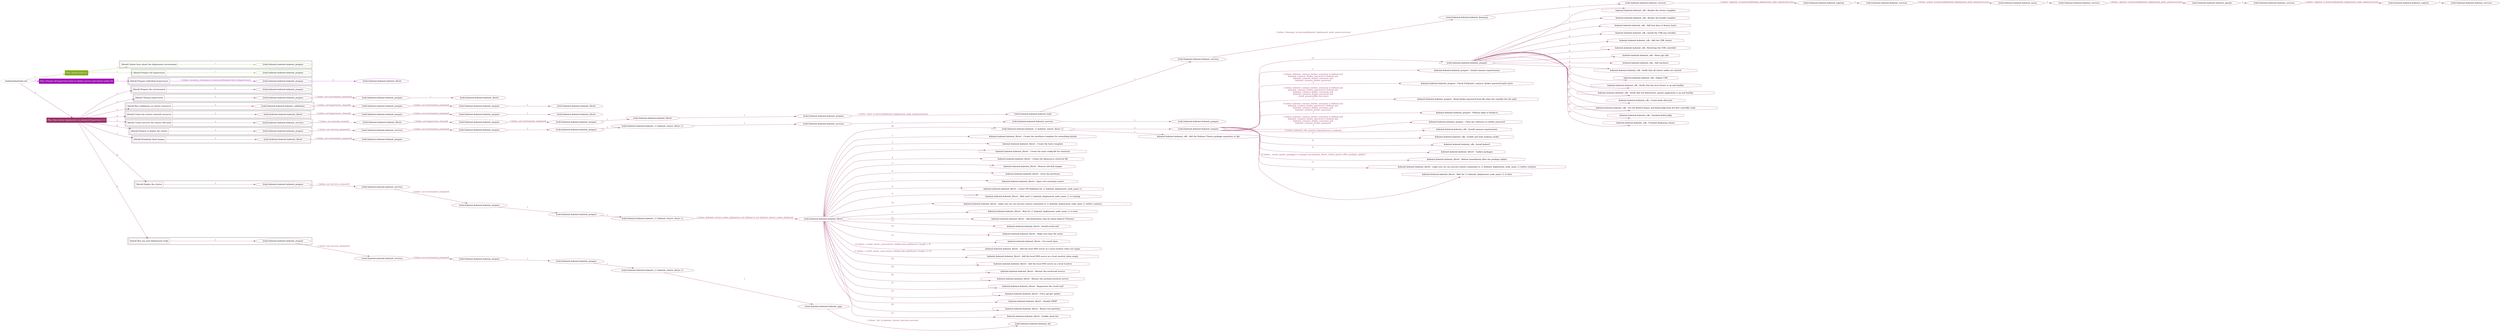 digraph {
	graph [concentrate=true ordering=in rankdir=LR ratio=fill]
	edge [esep=5 sep=10]
	"kubeinit/playbook.yml" [id=root_node style=dotted]
	play_b25c9485 [label="Play: Initial setup (1)" color="#85ac20" fontcolor="#ffffff" id=play_b25c9485 shape=box style=filled tooltip=localhost]
	"kubeinit/playbook.yml" -> play_b25c9485 [label="1 " color="#85ac20" fontcolor="#85ac20" id=edge_ff2a7186 labeltooltip="1 " tooltip="1 "]
	subgraph "kubeinit.kubeinit.kubeinit_prepare" {
		role_dcd2b68c [label="[role] kubeinit.kubeinit.kubeinit_prepare" color="#85ac20" id=role_dcd2b68c tooltip="kubeinit.kubeinit.kubeinit_prepare"]
	}
	subgraph "kubeinit.kubeinit.kubeinit_prepare" {
		role_094b8656 [label="[role] kubeinit.kubeinit.kubeinit_prepare" color="#85ac20" id=role_094b8656 tooltip="kubeinit.kubeinit.kubeinit_prepare"]
	}
	subgraph "Play: Initial setup (1)" {
		play_b25c9485 -> block_88b77d2e [label=1 color="#85ac20" fontcolor="#85ac20" id=edge_0ea52857 labeltooltip=1 tooltip=1]
		subgraph cluster_block_88b77d2e {
			block_88b77d2e [label="[block] Gather facts about the deployment environment" color="#85ac20" id=block_88b77d2e labeltooltip="Gather facts about the deployment environment" shape=box tooltip="Gather facts about the deployment environment"]
			block_88b77d2e -> role_dcd2b68c [label="1 " color="#85ac20" fontcolor="#85ac20" id=edge_5f4b9ce4 labeltooltip="1 " tooltip="1 "]
		}
		play_b25c9485 -> block_d7ea547a [label=2 color="#85ac20" fontcolor="#85ac20" id=edge_e5426ae3 labeltooltip=2 tooltip=2]
		subgraph cluster_block_d7ea547a {
			block_d7ea547a [label="[block] Prepare the hypervisors" color="#85ac20" id=block_d7ea547a labeltooltip="Prepare the hypervisors" shape=box tooltip="Prepare the hypervisors"]
			block_d7ea547a -> role_094b8656 [label="1 " color="#85ac20" fontcolor="#85ac20" id=edge_27a268e5 labeltooltip="1 " tooltip="1 "]
		}
	}
	play_5b873808 [label="Play: Prepare all hypervisor hosts to deploy service and cluster nodes (0)" color="#a313b9" fontcolor="#ffffff" id=play_5b873808 shape=box style=filled tooltip="Play: Prepare all hypervisor hosts to deploy service and cluster nodes (0)"]
	"kubeinit/playbook.yml" -> play_5b873808 [label="2 " color="#a313b9" fontcolor="#a313b9" id=edge_c2c894e9 labeltooltip="2 " tooltip="2 "]
	subgraph "kubeinit.kubeinit.kubeinit_libvirt" {
		role_e0eb4cbf [label="[role] kubeinit.kubeinit.kubeinit_libvirt" color="#a313b9" id=role_e0eb4cbf tooltip="kubeinit.kubeinit.kubeinit_libvirt"]
	}
	subgraph "kubeinit.kubeinit.kubeinit_prepare" {
		role_86e99445 [label="[role] kubeinit.kubeinit.kubeinit_prepare" color="#a313b9" id=role_86e99445 tooltip="kubeinit.kubeinit.kubeinit_prepare"]
		role_86e99445 -> role_e0eb4cbf [label="1 " color="#a313b9" fontcolor="#a313b9" id=edge_34e2cf4e labeltooltip="1 " tooltip="1 "]
	}
	subgraph "Play: Prepare all hypervisor hosts to deploy service and cluster nodes (0)" {
		play_5b873808 -> block_76b6927c [label=1 color="#a313b9" fontcolor="#a313b9" id=edge_52121e01 labeltooltip=1 tooltip=1]
		subgraph cluster_block_76b6927c {
			block_76b6927c [label="[block] Prepare individual hypervisors" color="#a313b9" id=block_76b6927c labeltooltip="Prepare individual hypervisors" shape=box tooltip="Prepare individual hypervisors"]
			block_76b6927c -> role_86e99445 [label="1 [when: inventory_hostname in hostvars['kubeinit-facts'].hypervisors]" color="#a313b9" fontcolor="#a313b9" id=edge_5db02bb6 labeltooltip="1 [when: inventory_hostname in hostvars['kubeinit-facts'].hypervisors]" tooltip="1 [when: inventory_hostname in hostvars['kubeinit-facts'].hypervisors]"]
		}
	}
	play_79617a14 [label="Play: Run cluster deployment on prepared hypervisors (1)" color="#9b3168" fontcolor="#ffffff" id=play_79617a14 shape=box style=filled tooltip=localhost]
	"kubeinit/playbook.yml" -> play_79617a14 [label="3 " color="#9b3168" fontcolor="#9b3168" id=edge_33d5cda5 labeltooltip="3 " tooltip="3 "]
	subgraph "kubeinit.kubeinit.kubeinit_prepare" {
		role_25226d7e [label="[role] kubeinit.kubeinit.kubeinit_prepare" color="#9b3168" id=role_25226d7e tooltip="kubeinit.kubeinit.kubeinit_prepare"]
	}
	subgraph "kubeinit.kubeinit.kubeinit_libvirt" {
		role_b98ce8a0 [label="[role] kubeinit.kubeinit.kubeinit_libvirt" color="#9b3168" id=role_b98ce8a0 tooltip="kubeinit.kubeinit.kubeinit_libvirt"]
	}
	subgraph "kubeinit.kubeinit.kubeinit_prepare" {
		role_8c519886 [label="[role] kubeinit.kubeinit.kubeinit_prepare" color="#9b3168" id=role_8c519886 tooltip="kubeinit.kubeinit.kubeinit_prepare"]
		role_8c519886 -> role_b98ce8a0 [label="1 " color="#9b3168" fontcolor="#9b3168" id=edge_29b666f0 labeltooltip="1 " tooltip="1 "]
	}
	subgraph "kubeinit.kubeinit.kubeinit_prepare" {
		role_da635a8b [label="[role] kubeinit.kubeinit.kubeinit_prepare" color="#9b3168" id=role_da635a8b tooltip="kubeinit.kubeinit.kubeinit_prepare"]
		role_da635a8b -> role_8c519886 [label="1 [when: not environment_prepared]" color="#9b3168" fontcolor="#9b3168" id=edge_09487176 labeltooltip="1 [when: not environment_prepared]" tooltip="1 [when: not environment_prepared]"]
	}
	subgraph "kubeinit.kubeinit.kubeinit_libvirt" {
		role_d4a6ad09 [label="[role] kubeinit.kubeinit.kubeinit_libvirt" color="#9b3168" id=role_d4a6ad09 tooltip="kubeinit.kubeinit.kubeinit_libvirt"]
	}
	subgraph "kubeinit.kubeinit.kubeinit_prepare" {
		role_92a73874 [label="[role] kubeinit.kubeinit.kubeinit_prepare" color="#9b3168" id=role_92a73874 tooltip="kubeinit.kubeinit.kubeinit_prepare"]
		role_92a73874 -> role_d4a6ad09 [label="1 " color="#9b3168" fontcolor="#9b3168" id=edge_8710f9bf labeltooltip="1 " tooltip="1 "]
	}
	subgraph "kubeinit.kubeinit.kubeinit_prepare" {
		role_4e036f68 [label="[role] kubeinit.kubeinit.kubeinit_prepare" color="#9b3168" id=role_4e036f68 tooltip="kubeinit.kubeinit.kubeinit_prepare"]
		role_4e036f68 -> role_92a73874 [label="1 [when: not environment_prepared]" color="#9b3168" fontcolor="#9b3168" id=edge_c7ce2532 labeltooltip="1 [when: not environment_prepared]" tooltip="1 [when: not environment_prepared]"]
	}
	subgraph "kubeinit.kubeinit.kubeinit_validations" {
		role_94f151f6 [label="[role] kubeinit.kubeinit.kubeinit_validations" color="#9b3168" id=role_94f151f6 tooltip="kubeinit.kubeinit.kubeinit_validations"]
		role_94f151f6 -> role_4e036f68 [label="1 [when: not hypervisors_cleaned]" color="#9b3168" fontcolor="#9b3168" id=edge_70b2ee3f labeltooltip="1 [when: not hypervisors_cleaned]" tooltip="1 [when: not hypervisors_cleaned]"]
	}
	subgraph "kubeinit.kubeinit.kubeinit_libvirt" {
		role_c5df19fe [label="[role] kubeinit.kubeinit.kubeinit_libvirt" color="#9b3168" id=role_c5df19fe tooltip="kubeinit.kubeinit.kubeinit_libvirt"]
	}
	subgraph "kubeinit.kubeinit.kubeinit_prepare" {
		role_2f93df79 [label="[role] kubeinit.kubeinit.kubeinit_prepare" color="#9b3168" id=role_2f93df79 tooltip="kubeinit.kubeinit.kubeinit_prepare"]
		role_2f93df79 -> role_c5df19fe [label="1 " color="#9b3168" fontcolor="#9b3168" id=edge_9aea3e58 labeltooltip="1 " tooltip="1 "]
	}
	subgraph "kubeinit.kubeinit.kubeinit_prepare" {
		role_a202efe6 [label="[role] kubeinit.kubeinit.kubeinit_prepare" color="#9b3168" id=role_a202efe6 tooltip="kubeinit.kubeinit.kubeinit_prepare"]
		role_a202efe6 -> role_2f93df79 [label="1 [when: not environment_prepared]" color="#9b3168" fontcolor="#9b3168" id=edge_6bbbeed7 labeltooltip="1 [when: not environment_prepared]" tooltip="1 [when: not environment_prepared]"]
	}
	subgraph "kubeinit.kubeinit.kubeinit_libvirt" {
		role_bafb950f [label="[role] kubeinit.kubeinit.kubeinit_libvirt" color="#9b3168" id=role_bafb950f tooltip="kubeinit.kubeinit.kubeinit_libvirt"]
		role_bafb950f -> role_a202efe6 [label="1 [when: not hypervisors_cleaned]" color="#9b3168" fontcolor="#9b3168" id=edge_f040c848 labeltooltip="1 [when: not hypervisors_cleaned]" tooltip="1 [when: not hypervisors_cleaned]"]
	}
	subgraph "kubeinit.kubeinit.kubeinit_services" {
		role_55e4adcd [label="[role] kubeinit.kubeinit.kubeinit_services" color="#9b3168" id=role_55e4adcd tooltip="kubeinit.kubeinit.kubeinit_services"]
	}
	subgraph "kubeinit.kubeinit.kubeinit_registry" {
		role_f9c28234 [label="[role] kubeinit.kubeinit.kubeinit_registry" color="#9b3168" id=role_f9c28234 tooltip="kubeinit.kubeinit.kubeinit_registry"]
		role_f9c28234 -> role_55e4adcd [label="1 " color="#9b3168" fontcolor="#9b3168" id=edge_b1fb27df labeltooltip="1 " tooltip="1 "]
	}
	subgraph "kubeinit.kubeinit.kubeinit_services" {
		role_d72eeece [label="[role] kubeinit.kubeinit.kubeinit_services" color="#9b3168" id=role_d72eeece tooltip="kubeinit.kubeinit.kubeinit_services"]
		role_d72eeece -> role_f9c28234 [label="1 [when: 'registry' in hostvars[kubeinit_deployment_node_name].services]" color="#9b3168" fontcolor="#9b3168" id=edge_8dcfc90d labeltooltip="1 [when: 'registry' in hostvars[kubeinit_deployment_node_name].services]" tooltip="1 [when: 'registry' in hostvars[kubeinit_deployment_node_name].services]"]
	}
	subgraph "kubeinit.kubeinit.kubeinit_apache" {
		role_c6400868 [label="[role] kubeinit.kubeinit.kubeinit_apache" color="#9b3168" id=role_c6400868 tooltip="kubeinit.kubeinit.kubeinit_apache"]
		role_c6400868 -> role_d72eeece [label="1 " color="#9b3168" fontcolor="#9b3168" id=edge_7f7d6218 labeltooltip="1 " tooltip="1 "]
	}
	subgraph "kubeinit.kubeinit.kubeinit_services" {
		role_38d4ff11 [label="[role] kubeinit.kubeinit.kubeinit_services" color="#9b3168" id=role_38d4ff11 tooltip="kubeinit.kubeinit.kubeinit_services"]
		role_38d4ff11 -> role_c6400868 [label="1 [when: 'apache' in hostvars[kubeinit_deployment_node_name].services]" color="#9b3168" fontcolor="#9b3168" id=edge_788fc399 labeltooltip="1 [when: 'apache' in hostvars[kubeinit_deployment_node_name].services]" tooltip="1 [when: 'apache' in hostvars[kubeinit_deployment_node_name].services]"]
	}
	subgraph "kubeinit.kubeinit.kubeinit_nexus" {
		role_522aa3a9 [label="[role] kubeinit.kubeinit.kubeinit_nexus" color="#9b3168" id=role_522aa3a9 tooltip="kubeinit.kubeinit.kubeinit_nexus"]
		role_522aa3a9 -> role_38d4ff11 [label="1 " color="#9b3168" fontcolor="#9b3168" id=edge_ae2ddcc4 labeltooltip="1 " tooltip="1 "]
	}
	subgraph "kubeinit.kubeinit.kubeinit_services" {
		role_9776b84b [label="[role] kubeinit.kubeinit.kubeinit_services" color="#9b3168" id=role_9776b84b tooltip="kubeinit.kubeinit.kubeinit_services"]
		role_9776b84b -> role_522aa3a9 [label="1 [when: 'nexus' in hostvars[kubeinit_deployment_node_name].services]" color="#9b3168" fontcolor="#9b3168" id=edge_577aadd0 labeltooltip="1 [when: 'nexus' in hostvars[kubeinit_deployment_node_name].services]" tooltip="1 [when: 'nexus' in hostvars[kubeinit_deployment_node_name].services]"]
	}
	subgraph "kubeinit.kubeinit.kubeinit_haproxy" {
		role_f0e50b76 [label="[role] kubeinit.kubeinit.kubeinit_haproxy" color="#9b3168" id=role_f0e50b76 tooltip="kubeinit.kubeinit.kubeinit_haproxy"]
		role_f0e50b76 -> role_9776b84b [label="1 " color="#9b3168" fontcolor="#9b3168" id=edge_6532d75b labeltooltip="1 " tooltip="1 "]
	}
	subgraph "kubeinit.kubeinit.kubeinit_services" {
		role_e40167b9 [label="[role] kubeinit.kubeinit.kubeinit_services" color="#9b3168" id=role_e40167b9 tooltip="kubeinit.kubeinit.kubeinit_services"]
		role_e40167b9 -> role_f0e50b76 [label="1 [when: 'haproxy' in hostvars[kubeinit_deployment_node_name].services]" color="#9b3168" fontcolor="#9b3168" id=edge_f851d614 labeltooltip="1 [when: 'haproxy' in hostvars[kubeinit_deployment_node_name].services]" tooltip="1 [when: 'haproxy' in hostvars[kubeinit_deployment_node_name].services]"]
	}
	subgraph "kubeinit.kubeinit.kubeinit_dnsmasq" {
		role_ecac651d [label="[role] kubeinit.kubeinit.kubeinit_dnsmasq" color="#9b3168" id=role_ecac651d tooltip="kubeinit.kubeinit.kubeinit_dnsmasq"]
		role_ecac651d -> role_e40167b9 [label="1 " color="#9b3168" fontcolor="#9b3168" id=edge_39974f8b labeltooltip="1 " tooltip="1 "]
	}
	subgraph "kubeinit.kubeinit.kubeinit_services" {
		role_3bcb4c72 [label="[role] kubeinit.kubeinit.kubeinit_services" color="#9b3168" id=role_3bcb4c72 tooltip="kubeinit.kubeinit.kubeinit_services"]
		role_3bcb4c72 -> role_ecac651d [label="1 [when: 'dnsmasq' in hostvars[kubeinit_deployment_node_name].services]" color="#9b3168" fontcolor="#9b3168" id=edge_def48219 labeltooltip="1 [when: 'dnsmasq' in hostvars[kubeinit_deployment_node_name].services]" tooltip="1 [when: 'dnsmasq' in hostvars[kubeinit_deployment_node_name].services]"]
	}
	subgraph "kubeinit.kubeinit.kubeinit_bind" {
		role_f2dc8ab4 [label="[role] kubeinit.kubeinit.kubeinit_bind" color="#9b3168" id=role_f2dc8ab4 tooltip="kubeinit.kubeinit.kubeinit_bind"]
		role_f2dc8ab4 -> role_3bcb4c72 [label="1 " color="#9b3168" fontcolor="#9b3168" id=edge_fb7e7704 labeltooltip="1 " tooltip="1 "]
	}
	subgraph "kubeinit.kubeinit.kubeinit_prepare" {
		role_4d5af57c [label="[role] kubeinit.kubeinit.kubeinit_prepare" color="#9b3168" id=role_4d5af57c tooltip="kubeinit.kubeinit.kubeinit_prepare"]
		role_4d5af57c -> role_f2dc8ab4 [label="1 [when: 'bind' in hostvars[kubeinit_deployment_node_name].services]" color="#9b3168" fontcolor="#9b3168" id=edge_40efcf56 labeltooltip="1 [when: 'bind' in hostvars[kubeinit_deployment_node_name].services]" tooltip="1 [when: 'bind' in hostvars[kubeinit_deployment_node_name].services]"]
	}
	subgraph "kubeinit.kubeinit.kubeinit_libvirt" {
		role_12c90aff [label="[role] kubeinit.kubeinit.kubeinit_libvirt" color="#9b3168" id=role_12c90aff tooltip="kubeinit.kubeinit.kubeinit_libvirt"]
		role_12c90aff -> role_4d5af57c [label="1 " color="#9b3168" fontcolor="#9b3168" id=edge_03547cad labeltooltip="1 " tooltip="1 "]
	}
	subgraph "kubeinit.kubeinit.kubeinit_prepare" {
		role_6190fdb9 [label="[role] kubeinit.kubeinit.kubeinit_prepare" color="#9b3168" id=role_6190fdb9 tooltip="kubeinit.kubeinit.kubeinit_prepare"]
		role_6190fdb9 -> role_12c90aff [label="1 " color="#9b3168" fontcolor="#9b3168" id=edge_35737d06 labeltooltip="1 " tooltip="1 "]
	}
	subgraph "kubeinit.kubeinit.kubeinit_prepare" {
		role_e21de248 [label="[role] kubeinit.kubeinit.kubeinit_prepare" color="#9b3168" id=role_e21de248 tooltip="kubeinit.kubeinit.kubeinit_prepare"]
		role_e21de248 -> role_6190fdb9 [label="1 [when: not environment_prepared]" color="#9b3168" fontcolor="#9b3168" id=edge_cdc10fba labeltooltip="1 [when: not environment_prepared]" tooltip="1 [when: not environment_prepared]"]
	}
	subgraph "kubeinit.kubeinit.kubeinit_libvirt" {
		role_fe32bbb4 [label="[role] kubeinit.kubeinit.kubeinit_libvirt" color="#9b3168" id=role_fe32bbb4 tooltip="kubeinit.kubeinit.kubeinit_libvirt"]
		role_fe32bbb4 -> role_e21de248 [label="1 [when: not hypervisors_cleaned]" color="#9b3168" fontcolor="#9b3168" id=edge_a54ca1c5 labeltooltip="1 [when: not hypervisors_cleaned]" tooltip="1 [when: not hypervisors_cleaned]"]
	}
	subgraph "kubeinit.kubeinit.kubeinit_services" {
		role_c06818c5 [label="[role] kubeinit.kubeinit.kubeinit_services" color="#9b3168" id=role_c06818c5 tooltip="kubeinit.kubeinit.kubeinit_services"]
		role_c06818c5 -> role_fe32bbb4 [label="1 [when: not network_created]" color="#9b3168" fontcolor="#9b3168" id=edge_53a8d084 labeltooltip="1 [when: not network_created]" tooltip="1 [when: not network_created]"]
	}
	subgraph "kubeinit.kubeinit.kubeinit_prepare" {
		role_76257b72 [label="[role] kubeinit.kubeinit.kubeinit_prepare" color="#9b3168" id=role_76257b72 tooltip="kubeinit.kubeinit.kubeinit_prepare"]
	}
	subgraph "kubeinit.kubeinit.kubeinit_services" {
		role_f917bfc0 [label="[role] kubeinit.kubeinit.kubeinit_services" color="#9b3168" id=role_f917bfc0 tooltip="kubeinit.kubeinit.kubeinit_services"]
		role_f917bfc0 -> role_76257b72 [label="1 " color="#9b3168" fontcolor="#9b3168" id=edge_d4ab2a69 labeltooltip="1 " tooltip="1 "]
	}
	subgraph "kubeinit.kubeinit.kubeinit_services" {
		role_f461e7e5 [label="[role] kubeinit.kubeinit.kubeinit_services" color="#9b3168" id=role_f461e7e5 tooltip="kubeinit.kubeinit.kubeinit_services"]
		role_f461e7e5 -> role_f917bfc0 [label="1 " color="#9b3168" fontcolor="#9b3168" id=edge_e95e1ede labeltooltip="1 " tooltip="1 "]
	}
	subgraph "kubeinit.kubeinit.kubeinit_{{ kubeinit_cluster_distro }}" {
		role_3975f55e [label="[role] kubeinit.kubeinit.kubeinit_{{ kubeinit_cluster_distro }}" color="#9b3168" id=role_3975f55e tooltip="kubeinit.kubeinit.kubeinit_{{ kubeinit_cluster_distro }}"]
		role_3975f55e -> role_f461e7e5 [label="1 " color="#9b3168" fontcolor="#9b3168" id=edge_adc7d684 labeltooltip="1 " tooltip="1 "]
	}
	subgraph "kubeinit.kubeinit.kubeinit_prepare" {
		role_cd5dcc84 [label="[role] kubeinit.kubeinit.kubeinit_prepare" color="#9b3168" id=role_cd5dcc84 tooltip="kubeinit.kubeinit.kubeinit_prepare"]
		role_cd5dcc84 -> role_3975f55e [label="1 " color="#9b3168" fontcolor="#9b3168" id=edge_0bb7c5e0 labeltooltip="1 " tooltip="1 "]
	}
	subgraph "kubeinit.kubeinit.kubeinit_prepare" {
		role_5334bf24 [label="[role] kubeinit.kubeinit.kubeinit_prepare" color="#9b3168" id=role_5334bf24 tooltip="kubeinit.kubeinit.kubeinit_prepare"]
		role_5334bf24 -> role_cd5dcc84 [label="1 " color="#9b3168" fontcolor="#9b3168" id=edge_f107874d labeltooltip="1 " tooltip="1 "]
	}
	subgraph "kubeinit.kubeinit.kubeinit_services" {
		role_3027a6b6 [label="[role] kubeinit.kubeinit.kubeinit_services" color="#9b3168" id=role_3027a6b6 tooltip="kubeinit.kubeinit.kubeinit_services"]
		role_3027a6b6 -> role_5334bf24 [label="1 [when: not environment_prepared]" color="#9b3168" fontcolor="#9b3168" id=edge_9814feb8 labeltooltip="1 [when: not environment_prepared]" tooltip="1 [when: not environment_prepared]"]
	}
	subgraph "kubeinit.kubeinit.kubeinit_prepare" {
		role_260801de [label="[role] kubeinit.kubeinit.kubeinit_prepare" color="#9b3168" id=role_260801de tooltip="kubeinit.kubeinit.kubeinit_prepare"]
		role_260801de -> role_3027a6b6 [label="1 [when: not services_prepared]" color="#9b3168" fontcolor="#9b3168" id=edge_d67f1f94 labeltooltip="1 [when: not services_prepared]" tooltip="1 [when: not services_prepared]"]
	}
	subgraph "kubeinit.kubeinit.kubeinit_prepare" {
		role_2eec23ed [label="[role] kubeinit.kubeinit.kubeinit_prepare" color="#9b3168" id=role_2eec23ed tooltip="kubeinit.kubeinit.kubeinit_prepare"]
	}
	subgraph "kubeinit.kubeinit.kubeinit_libvirt" {
		role_fb01abfd [label="[role] kubeinit.kubeinit.kubeinit_libvirt" color="#9b3168" id=role_fb01abfd tooltip="kubeinit.kubeinit.kubeinit_libvirt"]
		role_fb01abfd -> role_2eec23ed [label="1 [when: not environment_prepared]" color="#9b3168" fontcolor="#9b3168" id=edge_2c9f589b labeltooltip="1 [when: not environment_prepared]" tooltip="1 [when: not environment_prepared]"]
	}
	subgraph "kubeinit.kubeinit.kubeinit_prepare" {
		role_17acd119 [label="[role] kubeinit.kubeinit.kubeinit_prepare" color="#9b3168" id=role_17acd119 tooltip="kubeinit.kubeinit.kubeinit_prepare"]
		task_334db7db [label="kubeinit.kubeinit.kubeinit_cdk : Render the cluster template" color="#9b3168" id=task_334db7db shape=octagon tooltip="kubeinit.kubeinit.kubeinit_cdk : Render the cluster template"]
		role_17acd119 -> task_334db7db [label="1 " color="#9b3168" fontcolor="#9b3168" id=edge_98a86412 labeltooltip="1 " tooltip="1 "]
		task_c00448fe [label="kubeinit.kubeinit.kubeinit_cdk : Render the bundle template" color="#9b3168" id=task_c00448fe shape=octagon tooltip="kubeinit.kubeinit.kubeinit_cdk : Render the bundle template"]
		role_17acd119 -> task_c00448fe [label="2 " color="#9b3168" fontcolor="#9b3168" id=edge_3baf9944 labeltooltip="2 " tooltip="2 "]
		task_e12a19e1 [label="kubeinit.kubeinit.kubeinit_cdk : Add host keys to known_hosts" color="#9b3168" id=task_e12a19e1 shape=octagon tooltip="kubeinit.kubeinit.kubeinit_cdk : Add host keys to known_hosts"]
		role_17acd119 -> task_e12a19e1 [label="3 " color="#9b3168" fontcolor="#9b3168" id=edge_c3f0bced labeltooltip="3 " tooltip="3 "]
		task_126fe3be [label="kubeinit.kubeinit.kubeinit_cdk : Install the CDK juju installer" color="#9b3168" id=task_126fe3be shape=octagon tooltip="kubeinit.kubeinit.kubeinit_cdk : Install the CDK juju installer"]
		role_17acd119 -> task_126fe3be [label="4 " color="#9b3168" fontcolor="#9b3168" id=edge_1c772b53 labeltooltip="4 " tooltip="4 "]
		task_6165bd81 [label="kubeinit.kubeinit.kubeinit_cdk : Add the CDK cluster" color="#9b3168" id=task_6165bd81 shape=octagon tooltip="kubeinit.kubeinit.kubeinit_cdk : Add the CDK cluster"]
		role_17acd119 -> task_6165bd81 [label="5 " color="#9b3168" fontcolor="#9b3168" id=edge_f9d2f93a labeltooltip="5 " tooltip="5 "]
		task_f086fa7c [label="kubeinit.kubeinit.kubeinit_cdk : Bootstrap the CDK controller" color="#9b3168" id=task_f086fa7c shape=octagon tooltip="kubeinit.kubeinit.kubeinit_cdk : Bootstrap the CDK controller"]
		role_17acd119 -> task_f086fa7c [label="6 " color="#9b3168" fontcolor="#9b3168" id=edge_e6a8bf36 labeltooltip="6 " tooltip="6 "]
		task_76f7b49a [label="kubeinit.kubeinit.kubeinit_cdk : Show juju info" color="#9b3168" id=task_76f7b49a shape=octagon tooltip="kubeinit.kubeinit.kubeinit_cdk : Show juju info"]
		role_17acd119 -> task_76f7b49a [label="7 " color="#9b3168" fontcolor="#9b3168" id=edge_464727e6 labeltooltip="7 " tooltip="7 "]
		task_ca9d3c95 [label="kubeinit.kubeinit.kubeinit_cdk : Add machines" color="#9b3168" id=task_ca9d3c95 shape=octagon tooltip="kubeinit.kubeinit.kubeinit_cdk : Add machines"]
		role_17acd119 -> task_ca9d3c95 [label="8 " color="#9b3168" fontcolor="#9b3168" id=edge_7241c969 labeltooltip="8 " tooltip="8 "]
		task_8a279bfc [label="kubeinit.kubeinit.kubeinit_cdk : Verify that all cluster nodes are started" color="#9b3168" id=task_8a279bfc shape=octagon tooltip="kubeinit.kubeinit.kubeinit_cdk : Verify that all cluster nodes are started"]
		role_17acd119 -> task_8a279bfc [label="9 " color="#9b3168" fontcolor="#9b3168" id=edge_13ff90c4 labeltooltip="9 " tooltip="9 "]
		task_53bd4c93 [label="kubeinit.kubeinit.kubeinit_cdk : Deploy CDK" color="#9b3168" id=task_53bd4c93 shape=octagon tooltip="kubeinit.kubeinit.kubeinit_cdk : Deploy CDK"]
		role_17acd119 -> task_53bd4c93 [label="10 " color="#9b3168" fontcolor="#9b3168" id=edge_aa757653 labeltooltip="10 " tooltip="10 "]
		task_1d2e1fa3 [label="kubeinit.kubeinit.kubeinit_cdk : Verify that the etcd cluster is up and healthy" color="#9b3168" id=task_1d2e1fa3 shape=octagon tooltip="kubeinit.kubeinit.kubeinit_cdk : Verify that the etcd cluster is up and healthy"]
		role_17acd119 -> task_1d2e1fa3 [label="11 " color="#9b3168" fontcolor="#9b3168" id=edge_ebf69296 labeltooltip="11 " tooltip="11 "]
		task_c93da701 [label="kubeinit.kubeinit.kubeinit_cdk : Verify that the kubernetes_master application is up and healthy" color="#9b3168" id=task_c93da701 shape=octagon tooltip="kubeinit.kubeinit.kubeinit_cdk : Verify that the kubernetes_master application is up and healthy"]
		role_17acd119 -> task_c93da701 [label="12 " color="#9b3168" fontcolor="#9b3168" id=edge_da6291d5 labeltooltip="12 " tooltip="12 "]
		task_3a6910c6 [label="kubeinit.kubeinit.kubeinit_cdk : Create kube directory" color="#9b3168" id=task_3a6910c6 shape=octagon tooltip="kubeinit.kubeinit.kubeinit_cdk : Create kube directory"]
		role_17acd119 -> task_3a6910c6 [label="13 " color="#9b3168" fontcolor="#9b3168" id=edge_83b3e07a labeltooltip="13 " tooltip="13 "]
		task_13488680 [label="kubeinit.kubeinit.kubeinit_cdk : Get the kubectl binary and kubeconfig from the first controller node" color="#9b3168" id=task_13488680 shape=octagon tooltip="kubeinit.kubeinit.kubeinit_cdk : Get the kubectl binary and kubeconfig from the first controller node"]
		role_17acd119 -> task_13488680 [label="14 " color="#9b3168" fontcolor="#9b3168" id=edge_e2d17b6d labeltooltip="14 " tooltip="14 "]
		task_56f5419d [label="kubeinit.kubeinit.kubeinit_cdk : Autoload kubeconfig" color="#9b3168" id=task_56f5419d shape=octagon tooltip="kubeinit.kubeinit.kubeinit_cdk : Autoload kubeconfig"]
		role_17acd119 -> task_56f5419d [label="15 " color="#9b3168" fontcolor="#9b3168" id=edge_60855df0 labeltooltip="15 " tooltip="15 "]
		task_c9f8f500 [label="kubeinit.kubeinit.kubeinit_cdk : Finished deploying cluster" color="#9b3168" id=task_c9f8f500 shape=octagon tooltip="kubeinit.kubeinit.kubeinit_cdk : Finished deploying cluster"]
		role_17acd119 -> task_c9f8f500 [label="16 " color="#9b3168" fontcolor="#9b3168" id=edge_fd084241 labeltooltip="16 " tooltip="16 "]
	}
	subgraph "kubeinit.kubeinit.kubeinit_prepare" {
		role_db9e6666 [label="[role] kubeinit.kubeinit.kubeinit_prepare" color="#9b3168" id=role_db9e6666 tooltip="kubeinit.kubeinit.kubeinit_prepare"]
		task_6950261c [label="kubeinit.kubeinit.kubeinit_prepare : Install common requirements" color="#9b3168" id=task_6950261c shape=octagon tooltip="kubeinit.kubeinit.kubeinit_prepare : Install common requirements"]
		role_db9e6666 -> task_6950261c [label="1 " color="#9b3168" fontcolor="#9b3168" id=edge_096efe37 labeltooltip="1 " tooltip="1 "]
		task_d6c13722 [label="kubeinit.kubeinit.kubeinit_prepare : Check if kubeinit_common_docker_password path exists" color="#9b3168" id=task_d6c13722 shape=octagon tooltip="kubeinit.kubeinit.kubeinit_prepare : Check if kubeinit_common_docker_password path exists"]
		role_db9e6666 -> task_d6c13722 [label="2 [when: kubeinit_common_docker_username is defined and
kubeinit_common_docker_password is defined and
kubeinit_common_docker_username and
kubeinit_common_docker_password
]" color="#9b3168" fontcolor="#9b3168" id=edge_8914217c labeltooltip="2 [when: kubeinit_common_docker_username is defined and
kubeinit_common_docker_password is defined and
kubeinit_common_docker_username and
kubeinit_common_docker_password
]" tooltip="2 [when: kubeinit_common_docker_username is defined and
kubeinit_common_docker_password is defined and
kubeinit_common_docker_username and
kubeinit_common_docker_password
]"]
		task_0d9685bc [label="kubeinit.kubeinit.kubeinit_prepare : Read docker password from file when the variable has the path" color="#9b3168" id=task_0d9685bc shape=octagon tooltip="kubeinit.kubeinit.kubeinit_prepare : Read docker password from file when the variable has the path"]
		role_db9e6666 -> task_0d9685bc [label="3 [when: kubeinit_common_docker_username is defined and
kubeinit_common_docker_password is defined and
kubeinit_common_docker_username and
kubeinit_common_docker_password and
_result_passwordfile.stat.exists
]" color="#9b3168" fontcolor="#9b3168" id=edge_ecc0d339 labeltooltip="3 [when: kubeinit_common_docker_username is defined and
kubeinit_common_docker_password is defined and
kubeinit_common_docker_username and
kubeinit_common_docker_password and
_result_passwordfile.stat.exists
]" tooltip="3 [when: kubeinit_common_docker_username is defined and
kubeinit_common_docker_password is defined and
kubeinit_common_docker_username and
kubeinit_common_docker_password and
_result_passwordfile.stat.exists
]"]
		task_ac539a9e [label="kubeinit.kubeinit.kubeinit_prepare : Podman login to docker.io" color="#9b3168" id=task_ac539a9e shape=octagon tooltip="kubeinit.kubeinit.kubeinit_prepare : Podman login to docker.io"]
		role_db9e6666 -> task_ac539a9e [label="4 [when: kubeinit_common_docker_username is defined and
kubeinit_common_docker_password is defined and
kubeinit_common_docker_username and
kubeinit_common_docker_password
]" color="#9b3168" fontcolor="#9b3168" id=edge_9fe8e527 labeltooltip="4 [when: kubeinit_common_docker_username is defined and
kubeinit_common_docker_password is defined and
kubeinit_common_docker_username and
kubeinit_common_docker_password
]" tooltip="4 [when: kubeinit_common_docker_username is defined and
kubeinit_common_docker_password is defined and
kubeinit_common_docker_username and
kubeinit_common_docker_password
]"]
		task_d62827c0 [label="kubeinit.kubeinit.kubeinit_prepare : Clear any reference to docker password" color="#9b3168" id=task_d62827c0 shape=octagon tooltip="kubeinit.kubeinit.kubeinit_prepare : Clear any reference to docker password"]
		role_db9e6666 -> task_d62827c0 [label="5 [when: kubeinit_common_docker_username is defined and
kubeinit_common_docker_password is defined and
kubeinit_common_docker_username and
kubeinit_common_docker_password
]" color="#9b3168" fontcolor="#9b3168" id=edge_4a112640 labeltooltip="5 [when: kubeinit_common_docker_username is defined and
kubeinit_common_docker_password is defined and
kubeinit_common_docker_username and
kubeinit_common_docker_password
]" tooltip="5 [when: kubeinit_common_docker_username is defined and
kubeinit_common_docker_password is defined and
kubeinit_common_docker_username and
kubeinit_common_docker_password
]"]
		task_8014f189 [label="kubeinit.kubeinit.kubeinit_cdk : Install common requirements" color="#9b3168" id=task_8014f189 shape=octagon tooltip="kubeinit.kubeinit.kubeinit_cdk : Install common requirements"]
		role_db9e6666 -> task_8014f189 [label="6 [when: kubeinit_cdk_common_dependencies is defined]" color="#9b3168" fontcolor="#9b3168" id=edge_66336348 labeltooltip="6 [when: kubeinit_cdk_common_dependencies is defined]" tooltip="6 [when: kubeinit_cdk_common_dependencies is defined]"]
		task_cdc7d69f [label="kubeinit.kubeinit.kubeinit_cdk : Enable and start podman.socket" color="#9b3168" id=task_cdc7d69f shape=octagon tooltip="kubeinit.kubeinit.kubeinit_cdk : Enable and start podman.socket"]
		role_db9e6666 -> task_cdc7d69f [label="7 " color="#9b3168" fontcolor="#9b3168" id=edge_6a7327eb labeltooltip="7 " tooltip="7 "]
		task_5a913387 [label="kubeinit.kubeinit.kubeinit_cdk : Install kubectl" color="#9b3168" id=task_5a913387 shape=octagon tooltip="kubeinit.kubeinit.kubeinit_cdk : Install kubectl"]
		role_db9e6666 -> task_5a913387 [label="8 " color="#9b3168" fontcolor="#9b3168" id=edge_6617cfd6 labeltooltip="8 " tooltip="8 "]
		task_4deaf44a [label="kubeinit.kubeinit.kubeinit_libvirt : Update packages" color="#9b3168" id=task_4deaf44a shape=octagon tooltip="kubeinit.kubeinit.kubeinit_libvirt : Update packages"]
		role_db9e6666 -> task_4deaf44a [label="9 " color="#9b3168" fontcolor="#9b3168" id=edge_5e6583c0 labeltooltip="9 " tooltip="9 "]
		task_2d6ddac6 [label="kubeinit.kubeinit.kubeinit_libvirt : Reboot immediately after the package update" color="#9b3168" id=task_2d6ddac6 shape=octagon tooltip="kubeinit.kubeinit.kubeinit_libvirt : Reboot immediately after the package update"]
		role_db9e6666 -> task_2d6ddac6 [label="10 [when: _result_update_packages is changed and kubeinit_libvirt_reboot_guests_after_package_update]" color="#9b3168" fontcolor="#9b3168" id=edge_f0e69695 labeltooltip="10 [when: _result_update_packages is changed and kubeinit_libvirt_reboot_guests_after_package_update]" tooltip="10 [when: _result_update_packages is changed and kubeinit_libvirt_reboot_guests_after_package_update]"]
		task_7248cf75 [label="kubeinit.kubeinit.kubeinit_libvirt : make sure we can execute remote commands in {{ kubeinit_deployment_node_name }} before continue" color="#9b3168" id=task_7248cf75 shape=octagon tooltip="kubeinit.kubeinit.kubeinit_libvirt : make sure we can execute remote commands in {{ kubeinit_deployment_node_name }} before continue"]
		role_db9e6666 -> task_7248cf75 [label="11 " color="#9b3168" fontcolor="#9b3168" id=edge_27b98467 labeltooltip="11 " tooltip="11 "]
		task_bc2abc40 [label="kubeinit.kubeinit.kubeinit_libvirt : Wait for {{ kubeinit_deployment_node_name }} to boot" color="#9b3168" id=task_bc2abc40 shape=octagon tooltip="kubeinit.kubeinit.kubeinit_libvirt : Wait for {{ kubeinit_deployment_node_name }} to boot"]
		role_db9e6666 -> task_bc2abc40 [label="12 " color="#9b3168" fontcolor="#9b3168" id=edge_1fafb726 labeltooltip="12 " tooltip="12 "]
		role_db9e6666 -> role_17acd119 [label="13 " color="#9b3168" fontcolor="#9b3168" id=edge_8187db1d labeltooltip="13 " tooltip="13 "]
	}
	subgraph "kubeinit.kubeinit.kubeinit_{{ kubeinit_cluster_distro }}" {
		role_e981a17c [label="[role] kubeinit.kubeinit.kubeinit_{{ kubeinit_cluster_distro }}" color="#9b3168" id=role_e981a17c tooltip="kubeinit.kubeinit.kubeinit_{{ kubeinit_cluster_distro }}"]
		task_f21e259c [label="kubeinit.kubeinit.kubeinit_cdk : Add the Podman Ubuntu package repository to Apt" color="#9b3168" id=task_f21e259c shape=octagon tooltip="kubeinit.kubeinit.kubeinit_cdk : Add the Podman Ubuntu package repository to Apt"]
		role_e981a17c -> task_f21e259c [label="1 " color="#9b3168" fontcolor="#9b3168" id=edge_9910bcd6 labeltooltip="1 " tooltip="1 "]
		role_e981a17c -> role_db9e6666 [label="2 " color="#9b3168" fontcolor="#9b3168" id=edge_1cd127b9 labeltooltip="2 " tooltip="2 "]
	}
	subgraph "kubeinit.kubeinit.kubeinit_libvirt" {
		role_6edf494b [label="[role] kubeinit.kubeinit.kubeinit_libvirt" color="#9b3168" id=role_6edf494b tooltip="kubeinit.kubeinit.kubeinit_libvirt"]
		task_1513bab1 [label="kubeinit.kubeinit.kubeinit_libvirt : Create the interfaces template for networking details" color="#9b3168" id=task_1513bab1 shape=octagon tooltip="kubeinit.kubeinit.kubeinit_libvirt : Create the interfaces template for networking details"]
		role_6edf494b -> task_1513bab1 [label="1 " color="#9b3168" fontcolor="#9b3168" id=edge_be08ef15 labeltooltip="1 " tooltip="1 "]
		task_7941b31c [label="kubeinit.kubeinit.kubeinit_libvirt : Create the hosts template" color="#9b3168" id=task_7941b31c shape=octagon tooltip="kubeinit.kubeinit.kubeinit_libvirt : Create the hosts template"]
		role_6edf494b -> task_7941b31c [label="2 " color="#9b3168" fontcolor="#9b3168" id=edge_e348804f labeltooltip="2 " tooltip="2 "]
		task_1925a060 [label="kubeinit.kubeinit.kubeinit_libvirt : Create the main config file for cloud-init" color="#9b3168" id=task_1925a060 shape=octagon tooltip="kubeinit.kubeinit.kubeinit_libvirt : Create the main config file for cloud-init"]
		role_6edf494b -> task_1925a060 [label="3 " color="#9b3168" fontcolor="#9b3168" id=edge_b81d47b9 labeltooltip="3 " tooltip="3 "]
		task_8452c19e [label="kubeinit.kubeinit.kubeinit_libvirt : Create the datasource cloud-init file" color="#9b3168" id=task_8452c19e shape=octagon tooltip="kubeinit.kubeinit.kubeinit_libvirt : Create the datasource cloud-init file"]
		role_6edf494b -> task_8452c19e [label="4 " color="#9b3168" fontcolor="#9b3168" id=edge_9153287e labeltooltip="4 " tooltip="4 "]
		task_9cea7c08 [label="kubeinit.kubeinit.kubeinit_libvirt : Remove old disk images" color="#9b3168" id=task_9cea7c08 shape=octagon tooltip="kubeinit.kubeinit.kubeinit_libvirt : Remove old disk images"]
		role_6edf494b -> task_9cea7c08 [label="5 " color="#9b3168" fontcolor="#9b3168" id=edge_6f772c1c labeltooltip="5 " tooltip="5 "]
		task_46a260e8 [label="kubeinit.kubeinit.kubeinit_libvirt : Grow the partitions" color="#9b3168" id=task_46a260e8 shape=octagon tooltip="kubeinit.kubeinit.kubeinit_libvirt : Grow the partitions"]
		role_6edf494b -> task_46a260e8 [label="6 " color="#9b3168" fontcolor="#9b3168" id=edge_ca62e0c1 labeltooltip="6 " tooltip="6 "]
		task_0bb3569c [label="kubeinit.kubeinit.kubeinit_libvirt : Inject virt-customize assets" color="#9b3168" id=task_0bb3569c shape=octagon tooltip="kubeinit.kubeinit.kubeinit_libvirt : Inject virt-customize assets"]
		role_6edf494b -> task_0bb3569c [label="7 " color="#9b3168" fontcolor="#9b3168" id=edge_4c5c4bd4 labeltooltip="7 " tooltip="7 "]
		task_6fc88ec1 [label="kubeinit.kubeinit.kubeinit_libvirt : Create VM definition for {{ kubeinit_deployment_node_name }}" color="#9b3168" id=task_6fc88ec1 shape=octagon tooltip="kubeinit.kubeinit.kubeinit_libvirt : Create VM definition for {{ kubeinit_deployment_node_name }}"]
		role_6edf494b -> task_6fc88ec1 [label="8 " color="#9b3168" fontcolor="#9b3168" id=edge_7b9e1b25 labeltooltip="8 " tooltip="8 "]
		task_9caa6b2b [label="kubeinit.kubeinit.kubeinit_libvirt : Wait until {{ kubeinit_deployment_node_name }} is running" color="#9b3168" id=task_9caa6b2b shape=octagon tooltip="kubeinit.kubeinit.kubeinit_libvirt : Wait until {{ kubeinit_deployment_node_name }} is running"]
		role_6edf494b -> task_9caa6b2b [label="9 " color="#9b3168" fontcolor="#9b3168" id=edge_07be5944 labeltooltip="9 " tooltip="9 "]
		task_580c13b9 [label="kubeinit.kubeinit.kubeinit_libvirt : make sure we can execute remote commands in {{ kubeinit_deployment_node_name }} before continue" color="#9b3168" id=task_580c13b9 shape=octagon tooltip="kubeinit.kubeinit.kubeinit_libvirt : make sure we can execute remote commands in {{ kubeinit_deployment_node_name }} before continue"]
		role_6edf494b -> task_580c13b9 [label="10 " color="#9b3168" fontcolor="#9b3168" id=edge_da76cee8 labeltooltip="10 " tooltip="10 "]
		task_453411e5 [label="kubeinit.kubeinit.kubeinit_libvirt : Wait for {{ kubeinit_deployment_node_name }} to boot" color="#9b3168" id=task_453411e5 shape=octagon tooltip="kubeinit.kubeinit.kubeinit_libvirt : Wait for {{ kubeinit_deployment_node_name }} to boot"]
		role_6edf494b -> task_453411e5 [label="11 " color="#9b3168" fontcolor="#9b3168" id=edge_878c6b5b labeltooltip="11 " tooltip="11 "]
		task_28140632 [label="kubeinit.kubeinit.kubeinit_libvirt : Add kubernetes repo for latest kubectl (Ubuntu)" color="#9b3168" id=task_28140632 shape=octagon tooltip="kubeinit.kubeinit.kubeinit_libvirt : Add kubernetes repo for latest kubectl (Ubuntu)"]
		role_6edf494b -> task_28140632 [label="12 " color="#9b3168" fontcolor="#9b3168" id=edge_c2dfad71 labeltooltip="12 " tooltip="12 "]
		task_2ba6eff9 [label="kubeinit.kubeinit.kubeinit_libvirt : Install resolvconf" color="#9b3168" id=task_2ba6eff9 shape=octagon tooltip="kubeinit.kubeinit.kubeinit_libvirt : Install resolvconf"]
		role_6edf494b -> task_2ba6eff9 [label="13 " color="#9b3168" fontcolor="#9b3168" id=edge_a23777c0 labeltooltip="13 " tooltip="13 "]
		task_5d55ae00 [label="kubeinit.kubeinit.kubeinit_libvirt : Make sure base file exists" color="#9b3168" id=task_5d55ae00 shape=octagon tooltip="kubeinit.kubeinit.kubeinit_libvirt : Make sure base file exists"]
		role_6edf494b -> task_5d55ae00 [label="14 " color="#9b3168" fontcolor="#9b3168" id=edge_54d98fbc labeltooltip="14 " tooltip="14 "]
		task_0699d6ca [label="kubeinit.kubeinit.kubeinit_libvirt : Get resolv lines" color="#9b3168" id=task_0699d6ca shape=octagon tooltip="kubeinit.kubeinit.kubeinit_libvirt : Get resolv lines"]
		role_6edf494b -> task_0699d6ca [label="15 " color="#9b3168" fontcolor="#9b3168" id=edge_03d75d20 labeltooltip="15 " tooltip="15 "]
		task_0e56689f [label="kubeinit.kubeinit.kubeinit_libvirt : Add the local DNS server as a local resolver when not empty" color="#9b3168" id=task_0e56689f shape=octagon tooltip="kubeinit.kubeinit.kubeinit_libvirt : Add the local DNS server as a local resolver when not empty"]
		role_6edf494b -> task_0e56689f [label="16 [when: (_result_resolv_conf.content | b64decode).splitlines() | length > 0]" color="#9b3168" fontcolor="#9b3168" id=edge_2f4e4841 labeltooltip="16 [when: (_result_resolv_conf.content | b64decode).splitlines() | length > 0]" tooltip="16 [when: (_result_resolv_conf.content | b64decode).splitlines() | length > 0]"]
		task_f487306a [label="kubeinit.kubeinit.kubeinit_libvirt : Add the local DNS server as a local resolver when empty" color="#9b3168" id=task_f487306a shape=octagon tooltip="kubeinit.kubeinit.kubeinit_libvirt : Add the local DNS server as a local resolver when empty"]
		role_6edf494b -> task_f487306a [label="17 [when: (_result_resolv_conf.content | b64decode).splitlines() | length == 0]" color="#9b3168" fontcolor="#9b3168" id=edge_fba91a22 labeltooltip="17 [when: (_result_resolv_conf.content | b64decode).splitlines() | length == 0]" tooltip="17 [when: (_result_resolv_conf.content | b64decode).splitlines() | length == 0]"]
		task_44a5d023 [label="kubeinit.kubeinit.kubeinit_libvirt : Add the local DNS server as a local resolver" color="#9b3168" id=task_44a5d023 shape=octagon tooltip="kubeinit.kubeinit.kubeinit_libvirt : Add the local DNS server as a local resolver"]
		role_6edf494b -> task_44a5d023 [label="18 " color="#9b3168" fontcolor="#9b3168" id=edge_084d7ff0 labeltooltip="18 " tooltip="18 "]
		task_48d8114b [label="kubeinit.kubeinit.kubeinit_libvirt : Restart the resolvconf service" color="#9b3168" id=task_48d8114b shape=octagon tooltip="kubeinit.kubeinit.kubeinit_libvirt : Restart the resolvconf service"]
		role_6edf494b -> task_48d8114b [label="19 " color="#9b3168" fontcolor="#9b3168" id=edge_b7243383 labeltooltip="19 " tooltip="19 "]
		task_0c7964cd [label="kubeinit.kubeinit.kubeinit_libvirt : Restart the systemd-resolved service" color="#9b3168" id=task_0c7964cd shape=octagon tooltip="kubeinit.kubeinit.kubeinit_libvirt : Restart the systemd-resolved service"]
		role_6edf494b -> task_0c7964cd [label="20 " color="#9b3168" fontcolor="#9b3168" id=edge_a6363e40 labeltooltip="20 " tooltip="20 "]
		task_ecbe7bfc [label="kubeinit.kubeinit.kubeinit_libvirt : Regenerate the resolv.conf" color="#9b3168" id=task_ecbe7bfc shape=octagon tooltip="kubeinit.kubeinit.kubeinit_libvirt : Regenerate the resolv.conf"]
		role_6edf494b -> task_ecbe7bfc [label="21 " color="#9b3168" fontcolor="#9b3168" id=edge_6e2f3f0c labeltooltip="21 " tooltip="21 "]
		task_56262c21 [label="kubeinit.kubeinit.kubeinit_libvirt : Force apt-get update" color="#9b3168" id=task_56262c21 shape=octagon tooltip="kubeinit.kubeinit.kubeinit_libvirt : Force apt-get update"]
		role_6edf494b -> task_56262c21 [label="22 " color="#9b3168" fontcolor="#9b3168" id=edge_bc6886f1 labeltooltip="22 " tooltip="22 "]
		task_f782e609 [label="kubeinit.kubeinit.kubeinit_libvirt : Disable SWAP" color="#9b3168" id=task_f782e609 shape=octagon tooltip="kubeinit.kubeinit.kubeinit_libvirt : Disable SWAP"]
		role_6edf494b -> task_f782e609 [label="23 " color="#9b3168" fontcolor="#9b3168" id=edge_4cc275a7 labeltooltip="23 " tooltip="23 "]
		task_b2d00be8 [label="kubeinit.kubeinit.kubeinit_libvirt : Resize root partition" color="#9b3168" id=task_b2d00be8 shape=octagon tooltip="kubeinit.kubeinit.kubeinit_libvirt : Resize root partition"]
		role_6edf494b -> task_b2d00be8 [label="24 " color="#9b3168" fontcolor="#9b3168" id=edge_d6f5d4a4 labeltooltip="24 " tooltip="24 "]
		task_6d52397e [label="kubeinit.kubeinit.kubeinit_libvirt : Enable cloud init" color="#9b3168" id=task_6d52397e shape=octagon tooltip="kubeinit.kubeinit.kubeinit_libvirt : Enable cloud init"]
		role_6edf494b -> task_6d52397e [label="25 " color="#9b3168" fontcolor="#9b3168" id=edge_a90101a5 labeltooltip="25 " tooltip="25 "]
		role_6edf494b -> role_e981a17c [label="26 " color="#9b3168" fontcolor="#9b3168" id=edge_7995cfda labeltooltip="26 " tooltip="26 "]
	}
	subgraph "kubeinit.kubeinit.kubeinit_{{ kubeinit_cluster_distro }}" {
		role_e1bb0eeb [label="[role] kubeinit.kubeinit.kubeinit_{{ kubeinit_cluster_distro }}" color="#9b3168" id=role_e1bb0eeb tooltip="kubeinit.kubeinit.kubeinit_{{ kubeinit_cluster_distro }}"]
		role_e1bb0eeb -> role_6edf494b [label="1 [when: kubeinit_cluster_nodes_deployed is not defined or not kubeinit_cluster_nodes_deployed]" color="#9b3168" fontcolor="#9b3168" id=edge_23c94376 labeltooltip="1 [when: kubeinit_cluster_nodes_deployed is not defined or not kubeinit_cluster_nodes_deployed]" tooltip="1 [when: kubeinit_cluster_nodes_deployed is not defined or not kubeinit_cluster_nodes_deployed]"]
	}
	subgraph "kubeinit.kubeinit.kubeinit_prepare" {
		role_8838eeba [label="[role] kubeinit.kubeinit.kubeinit_prepare" color="#9b3168" id=role_8838eeba tooltip="kubeinit.kubeinit.kubeinit_prepare"]
		role_8838eeba -> role_e1bb0eeb [label="1 " color="#9b3168" fontcolor="#9b3168" id=edge_d7181cc0 labeltooltip="1 " tooltip="1 "]
	}
	subgraph "kubeinit.kubeinit.kubeinit_prepare" {
		role_75cbb9d2 [label="[role] kubeinit.kubeinit.kubeinit_prepare" color="#9b3168" id=role_75cbb9d2 tooltip="kubeinit.kubeinit.kubeinit_prepare"]
		role_75cbb9d2 -> role_8838eeba [label="1 " color="#9b3168" fontcolor="#9b3168" id=edge_9d90f272 labeltooltip="1 " tooltip="1 "]
	}
	subgraph "kubeinit.kubeinit.kubeinit_services" {
		role_ca38ada1 [label="[role] kubeinit.kubeinit.kubeinit_services" color="#9b3168" id=role_ca38ada1 tooltip="kubeinit.kubeinit.kubeinit_services"]
		role_ca38ada1 -> role_75cbb9d2 [label="1 [when: not environment_prepared]" color="#9b3168" fontcolor="#9b3168" id=edge_b2cb10cf labeltooltip="1 [when: not environment_prepared]" tooltip="1 [when: not environment_prepared]"]
	}
	subgraph "kubeinit.kubeinit.kubeinit_prepare" {
		role_1817747d [label="[role] kubeinit.kubeinit.kubeinit_prepare" color="#9b3168" id=role_1817747d tooltip="kubeinit.kubeinit.kubeinit_prepare"]
		role_1817747d -> role_ca38ada1 [label="1 [when: not services_prepared]" color="#9b3168" fontcolor="#9b3168" id=edge_668014c9 labeltooltip="1 [when: not services_prepared]" tooltip="1 [when: not services_prepared]"]
	}
	subgraph "kubeinit.kubeinit.kubeinit_nfs" {
		role_951ea695 [label="[role] kubeinit.kubeinit.kubeinit_nfs" color="#9b3168" id=role_951ea695 tooltip="kubeinit.kubeinit.kubeinit_nfs"]
	}
	subgraph "kubeinit.kubeinit.kubeinit_apps" {
		role_703cdd5e [label="[role] kubeinit.kubeinit.kubeinit_apps" color="#9b3168" id=role_703cdd5e tooltip="kubeinit.kubeinit.kubeinit_apps"]
		role_703cdd5e -> role_951ea695 [label="1 [when: 'nfs' in kubeinit_cluster_hostvars.services]" color="#9b3168" fontcolor="#9b3168" id=edge_84522eda labeltooltip="1 [when: 'nfs' in kubeinit_cluster_hostvars.services]" tooltip="1 [when: 'nfs' in kubeinit_cluster_hostvars.services]"]
	}
	subgraph "kubeinit.kubeinit.kubeinit_{{ kubeinit_cluster_distro }}" {
		role_45266f18 [label="[role] kubeinit.kubeinit.kubeinit_{{ kubeinit_cluster_distro }}" color="#9b3168" id=role_45266f18 tooltip="kubeinit.kubeinit.kubeinit_{{ kubeinit_cluster_distro }}"]
		role_45266f18 -> role_703cdd5e [label="1 " color="#9b3168" fontcolor="#9b3168" id=edge_8c8e790f labeltooltip="1 " tooltip="1 "]
	}
	subgraph "kubeinit.kubeinit.kubeinit_prepare" {
		role_2027ac43 [label="[role] kubeinit.kubeinit.kubeinit_prepare" color="#9b3168" id=role_2027ac43 tooltip="kubeinit.kubeinit.kubeinit_prepare"]
		role_2027ac43 -> role_45266f18 [label="1 " color="#9b3168" fontcolor="#9b3168" id=edge_237e7d43 labeltooltip="1 " tooltip="1 "]
	}
	subgraph "kubeinit.kubeinit.kubeinit_prepare" {
		role_5eae3ebc [label="[role] kubeinit.kubeinit.kubeinit_prepare" color="#9b3168" id=role_5eae3ebc tooltip="kubeinit.kubeinit.kubeinit_prepare"]
		role_5eae3ebc -> role_2027ac43 [label="1 " color="#9b3168" fontcolor="#9b3168" id=edge_62b2572c labeltooltip="1 " tooltip="1 "]
	}
	subgraph "kubeinit.kubeinit.kubeinit_services" {
		role_c6cb9eff [label="[role] kubeinit.kubeinit.kubeinit_services" color="#9b3168" id=role_c6cb9eff tooltip="kubeinit.kubeinit.kubeinit_services"]
		role_c6cb9eff -> role_5eae3ebc [label="1 [when: not environment_prepared]" color="#9b3168" fontcolor="#9b3168" id=edge_e1276865 labeltooltip="1 [when: not environment_prepared]" tooltip="1 [when: not environment_prepared]"]
	}
	subgraph "kubeinit.kubeinit.kubeinit_prepare" {
		role_5fdcf6f2 [label="[role] kubeinit.kubeinit.kubeinit_prepare" color="#9b3168" id=role_5fdcf6f2 tooltip="kubeinit.kubeinit.kubeinit_prepare"]
		role_5fdcf6f2 -> role_c6cb9eff [label="1 [when: not services_prepared]" color="#9b3168" fontcolor="#9b3168" id=edge_4fdf8c0d labeltooltip="1 [when: not services_prepared]" tooltip="1 [when: not services_prepared]"]
	}
	subgraph "Play: Run cluster deployment on prepared hypervisors (1)" {
		play_79617a14 -> block_d5ff0823 [label=1 color="#9b3168" fontcolor="#9b3168" id=edge_1ad693f5 labeltooltip=1 tooltip=1]
		subgraph cluster_block_d5ff0823 {
			block_d5ff0823 [label="[block] Prepare the environment" color="#9b3168" id=block_d5ff0823 labeltooltip="Prepare the environment" shape=box tooltip="Prepare the environment"]
			block_d5ff0823 -> role_25226d7e [label="1 " color="#9b3168" fontcolor="#9b3168" id=edge_8800cbc8 labeltooltip="1 " tooltip="1 "]
		}
		play_79617a14 -> block_0189ca55 [label=2 color="#9b3168" fontcolor="#9b3168" id=edge_6eebbd3e labeltooltip=2 tooltip=2]
		subgraph cluster_block_0189ca55 {
			block_0189ca55 [label="[block] Cleanup hypervisors" color="#9b3168" id=block_0189ca55 labeltooltip="Cleanup hypervisors" shape=box tooltip="Cleanup hypervisors"]
			block_0189ca55 -> role_da635a8b [label="1 " color="#9b3168" fontcolor="#9b3168" id=edge_846cac96 labeltooltip="1 " tooltip="1 "]
		}
		play_79617a14 -> block_d4eef7de [label=3 color="#9b3168" fontcolor="#9b3168" id=edge_cfdb8506 labeltooltip=3 tooltip=3]
		subgraph cluster_block_d4eef7de {
			block_d4eef7de [label="[block] Run validations on cluster resources" color="#9b3168" id=block_d4eef7de labeltooltip="Run validations on cluster resources" shape=box tooltip="Run validations on cluster resources"]
			block_d4eef7de -> role_94f151f6 [label="1 " color="#9b3168" fontcolor="#9b3168" id=edge_921c5fbb labeltooltip="1 " tooltip="1 "]
		}
		play_79617a14 -> block_008c4777 [label=4 color="#9b3168" fontcolor="#9b3168" id=edge_97408f41 labeltooltip=4 tooltip=4]
		subgraph cluster_block_008c4777 {
			block_008c4777 [label="[block] Create the cluster network resources" color="#9b3168" id=block_008c4777 labeltooltip="Create the cluster network resources" shape=box tooltip="Create the cluster network resources"]
			block_008c4777 -> role_bafb950f [label="1 " color="#9b3168" fontcolor="#9b3168" id=edge_a4d279f7 labeltooltip="1 " tooltip="1 "]
		}
		play_79617a14 -> block_58a6166b [label=5 color="#9b3168" fontcolor="#9b3168" id=edge_f1b5801b labeltooltip=5 tooltip=5]
		subgraph cluster_block_58a6166b {
			block_58a6166b [label="[block] Create services the cluster will need" color="#9b3168" id=block_58a6166b labeltooltip="Create services the cluster will need" shape=box tooltip="Create services the cluster will need"]
			block_58a6166b -> role_c06818c5 [label="1 " color="#9b3168" fontcolor="#9b3168" id=edge_0ed8f621 labeltooltip="1 " tooltip="1 "]
		}
		play_79617a14 -> block_df80f41a [label=6 color="#9b3168" fontcolor="#9b3168" id=edge_93a5003c labeltooltip=6 tooltip=6]
		subgraph cluster_block_df80f41a {
			block_df80f41a [label="[block] Prepare to deploy the cluster" color="#9b3168" id=block_df80f41a labeltooltip="Prepare to deploy the cluster" shape=box tooltip="Prepare to deploy the cluster"]
			block_df80f41a -> role_260801de [label="1 " color="#9b3168" fontcolor="#9b3168" id=edge_9d4f9080 labeltooltip="1 " tooltip="1 "]
		}
		play_79617a14 -> block_8ab646ef [label=7 color="#9b3168" fontcolor="#9b3168" id=edge_4cbdcf3f labeltooltip=7 tooltip=7]
		subgraph cluster_block_8ab646ef {
			block_8ab646ef [label="[block] Download cloud images" color="#9b3168" id=block_8ab646ef labeltooltip="Download cloud images" shape=box tooltip="Download cloud images"]
			block_8ab646ef -> role_fb01abfd [label="1 " color="#9b3168" fontcolor="#9b3168" id=edge_ccfb2f08 labeltooltip="1 " tooltip="1 "]
		}
		play_79617a14 -> block_f89c747e [label=8 color="#9b3168" fontcolor="#9b3168" id=edge_5823585c labeltooltip=8 tooltip=8]
		subgraph cluster_block_f89c747e {
			block_f89c747e [label="[block] Deploy the cluster" color="#9b3168" id=block_f89c747e labeltooltip="Deploy the cluster" shape=box tooltip="Deploy the cluster"]
			block_f89c747e -> role_1817747d [label="1 " color="#9b3168" fontcolor="#9b3168" id=edge_e3cf39f2 labeltooltip="1 " tooltip="1 "]
		}
		play_79617a14 -> block_242c7c09 [label=9 color="#9b3168" fontcolor="#9b3168" id=edge_57743228 labeltooltip=9 tooltip=9]
		subgraph cluster_block_242c7c09 {
			block_242c7c09 [label="[block] Run any post-deployment tasks" color="#9b3168" id=block_242c7c09 labeltooltip="Run any post-deployment tasks" shape=box tooltip="Run any post-deployment tasks"]
			block_242c7c09 -> role_5fdcf6f2 [label="1 " color="#9b3168" fontcolor="#9b3168" id=edge_d25e55d0 labeltooltip="1 " tooltip="1 "]
		}
	}
}
